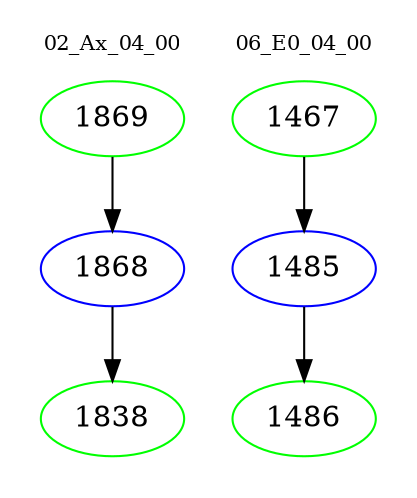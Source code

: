 digraph{
subgraph cluster_0 {
color = white
label = "02_Ax_04_00";
fontsize=10;
T0_1869 [label="1869", color="green"]
T0_1869 -> T0_1868 [color="black"]
T0_1868 [label="1868", color="blue"]
T0_1868 -> T0_1838 [color="black"]
T0_1838 [label="1838", color="green"]
}
subgraph cluster_1 {
color = white
label = "06_E0_04_00";
fontsize=10;
T1_1467 [label="1467", color="green"]
T1_1467 -> T1_1485 [color="black"]
T1_1485 [label="1485", color="blue"]
T1_1485 -> T1_1486 [color="black"]
T1_1486 [label="1486", color="green"]
}
}
